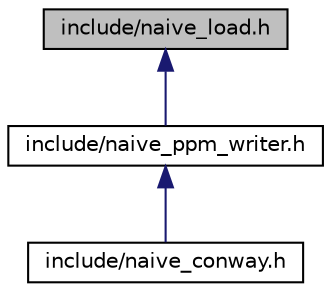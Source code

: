 digraph G
{
  edge [fontname="Helvetica",fontsize="10",labelfontname="Helvetica",labelfontsize="10"];
  node [fontname="Helvetica",fontsize="10",shape=record];
  Node1 [label="include/naive_load.h",height=0.2,width=0.4,color="black", fillcolor="grey75", style="filled" fontcolor="black"];
  Node1 -> Node2 [dir=back,color="midnightblue",fontsize="10",style="solid"];
  Node2 [label="include/naive_ppm_writer.h",height=0.2,width=0.4,color="black", fillcolor="white", style="filled",URL="$naive__ppm__writer_8h.html",tooltip="Fonction to generate image."];
  Node2 -> Node3 [dir=back,color="midnightblue",fontsize="10",style="solid"];
  Node3 [label="include/naive_conway.h",height=0.2,width=0.4,color="black", fillcolor="white", style="filled",URL="$naive__conway_8h.html",tooltip="Fonctions about the simulation of the conways rules applied on the universe structure..."];
}
